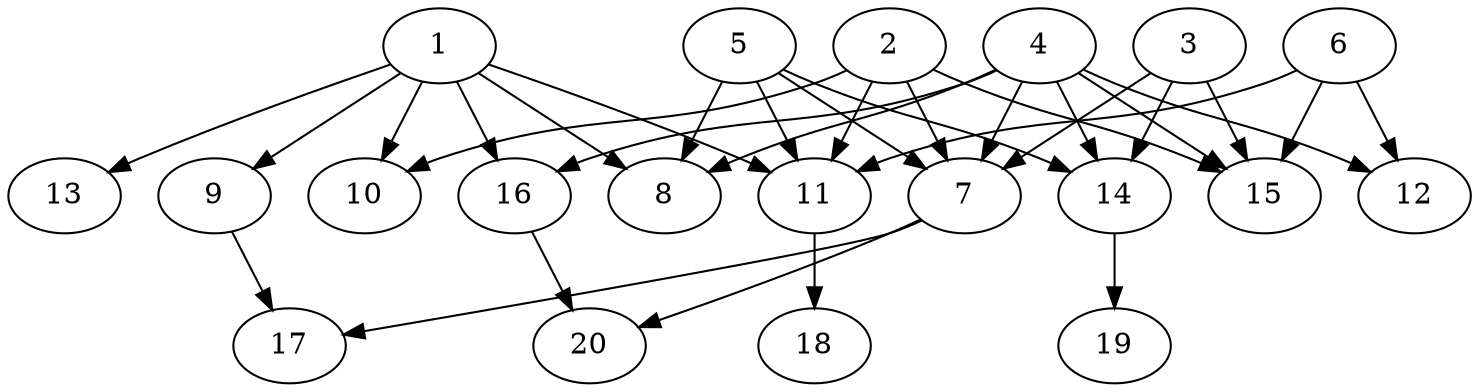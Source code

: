 // DAG automatically generated by daggen at Thu Oct  3 13:58:42 2019
// ./daggen --dot -n 20 --ccr 0.3 --fat 0.7 --regular 0.5 --density 0.7 --mindata 5242880 --maxdata 52428800 
digraph G {
  1 [size="122402133", alpha="0.19", expect_size="36720640"] 
  1 -> 8 [size ="36720640"]
  1 -> 9 [size ="36720640"]
  1 -> 10 [size ="36720640"]
  1 -> 11 [size ="36720640"]
  1 -> 13 [size ="36720640"]
  1 -> 16 [size ="36720640"]
  2 [size="57204053", alpha="0.12", expect_size="17161216"] 
  2 -> 7 [size ="17161216"]
  2 -> 10 [size ="17161216"]
  2 -> 11 [size ="17161216"]
  2 -> 15 [size ="17161216"]
  3 [size="56651093", alpha="0.20", expect_size="16995328"] 
  3 -> 7 [size ="16995328"]
  3 -> 14 [size ="16995328"]
  3 -> 15 [size ="16995328"]
  4 [size="125422933", alpha="0.07", expect_size="37626880"] 
  4 -> 7 [size ="37626880"]
  4 -> 8 [size ="37626880"]
  4 -> 12 [size ="37626880"]
  4 -> 14 [size ="37626880"]
  4 -> 15 [size ="37626880"]
  4 -> 16 [size ="37626880"]
  5 [size="83391147", alpha="0.14", expect_size="25017344"] 
  5 -> 7 [size ="25017344"]
  5 -> 8 [size ="25017344"]
  5 -> 11 [size ="25017344"]
  5 -> 14 [size ="25017344"]
  6 [size="96102400", alpha="0.19", expect_size="28830720"] 
  6 -> 11 [size ="28830720"]
  6 -> 12 [size ="28830720"]
  6 -> 15 [size ="28830720"]
  7 [size="172523520", alpha="0.06", expect_size="51757056"] 
  7 -> 17 [size ="51757056"]
  7 -> 20 [size ="51757056"]
  8 [size="38150827", alpha="0.17", expect_size="11445248"] 
  9 [size="155637760", alpha="0.02", expect_size="46691328"] 
  9 -> 17 [size ="46691328"]
  10 [size="130723840", alpha="0.19", expect_size="39217152"] 
  11 [size="133007360", alpha="0.15", expect_size="39902208"] 
  11 -> 18 [size ="39902208"]
  12 [size="123419307", alpha="0.07", expect_size="37025792"] 
  13 [size="58941440", alpha="0.00", expect_size="17682432"] 
  14 [size="56279040", alpha="0.12", expect_size="16883712"] 
  14 -> 19 [size ="16883712"]
  15 [size="112998400", alpha="0.17", expect_size="33899520"] 
  16 [size="64764587", alpha="0.08", expect_size="19429376"] 
  16 -> 20 [size ="19429376"]
  17 [size="57794560", alpha="0.11", expect_size="17338368"] 
  18 [size="108895573", alpha="0.18", expect_size="32668672"] 
  19 [size="85432320", alpha="0.03", expect_size="25629696"] 
  20 [size="101836800", alpha="0.14", expect_size="30551040"] 
}
